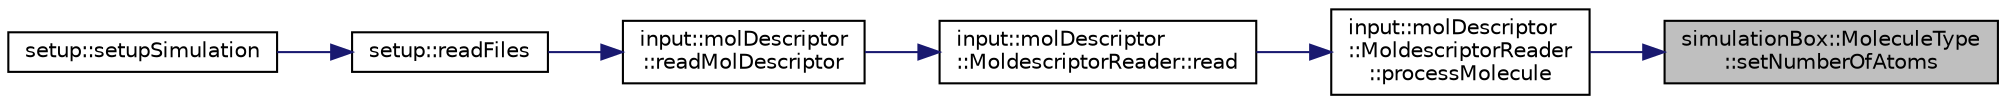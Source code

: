 digraph "simulationBox::MoleculeType::setNumberOfAtoms"
{
 // LATEX_PDF_SIZE
  edge [fontname="Helvetica",fontsize="10",labelfontname="Helvetica",labelfontsize="10"];
  node [fontname="Helvetica",fontsize="10",shape=record];
  rankdir="RL";
  Node1 [label="simulationBox::MoleculeType\l::setNumberOfAtoms",height=0.2,width=0.4,color="black", fillcolor="grey75", style="filled", fontcolor="black",tooltip=" "];
  Node1 -> Node2 [dir="back",color="midnightblue",fontsize="10",style="solid",fontname="Helvetica"];
  Node2 [label="input::molDescriptor\l::MoldescriptorReader\l::processMolecule",height=0.2,width=0.4,color="black", fillcolor="white", style="filled",URL="$classinput_1_1molDescriptor_1_1MoldescriptorReader.html#a098f560206a9e87af433a579a294b8de",tooltip="process molecule in moldescriptor file"];
  Node2 -> Node3 [dir="back",color="midnightblue",fontsize="10",style="solid",fontname="Helvetica"];
  Node3 [label="input::molDescriptor\l::MoldescriptorReader::read",height=0.2,width=0.4,color="black", fillcolor="white", style="filled",URL="$classinput_1_1molDescriptor_1_1MoldescriptorReader.html#a62dab95a3500008824e9ab4844756376",tooltip="read moldescriptor file"];
  Node3 -> Node4 [dir="back",color="midnightblue",fontsize="10",style="solid",fontname="Helvetica"];
  Node4 [label="input::molDescriptor\l::readMolDescriptor",height=0.2,width=0.4,color="black", fillcolor="white", style="filled",URL="$namespaceinput_1_1molDescriptor.html#af472d8d9ef486fcbfcbfa6418d02fdd4",tooltip="wrapper to construct MoldescriptorReader and read moldescriptor file"];
  Node4 -> Node5 [dir="back",color="midnightblue",fontsize="10",style="solid",fontname="Helvetica"];
  Node5 [label="setup::readFiles",height=0.2,width=0.4,color="black", fillcolor="white", style="filled",URL="$namespacesetup.html#a18b2d98c1451bfb2c3cfee4f5434f086",tooltip="reads all the files needed for the simulation"];
  Node5 -> Node6 [dir="back",color="midnightblue",fontsize="10",style="solid",fontname="Helvetica"];
  Node6 [label="setup::setupSimulation",height=0.2,width=0.4,color="black", fillcolor="white", style="filled",URL="$namespacesetup.html#a1c000cdfa46aed7d8018017635915ae1",tooltip="setup the engine"];
}
